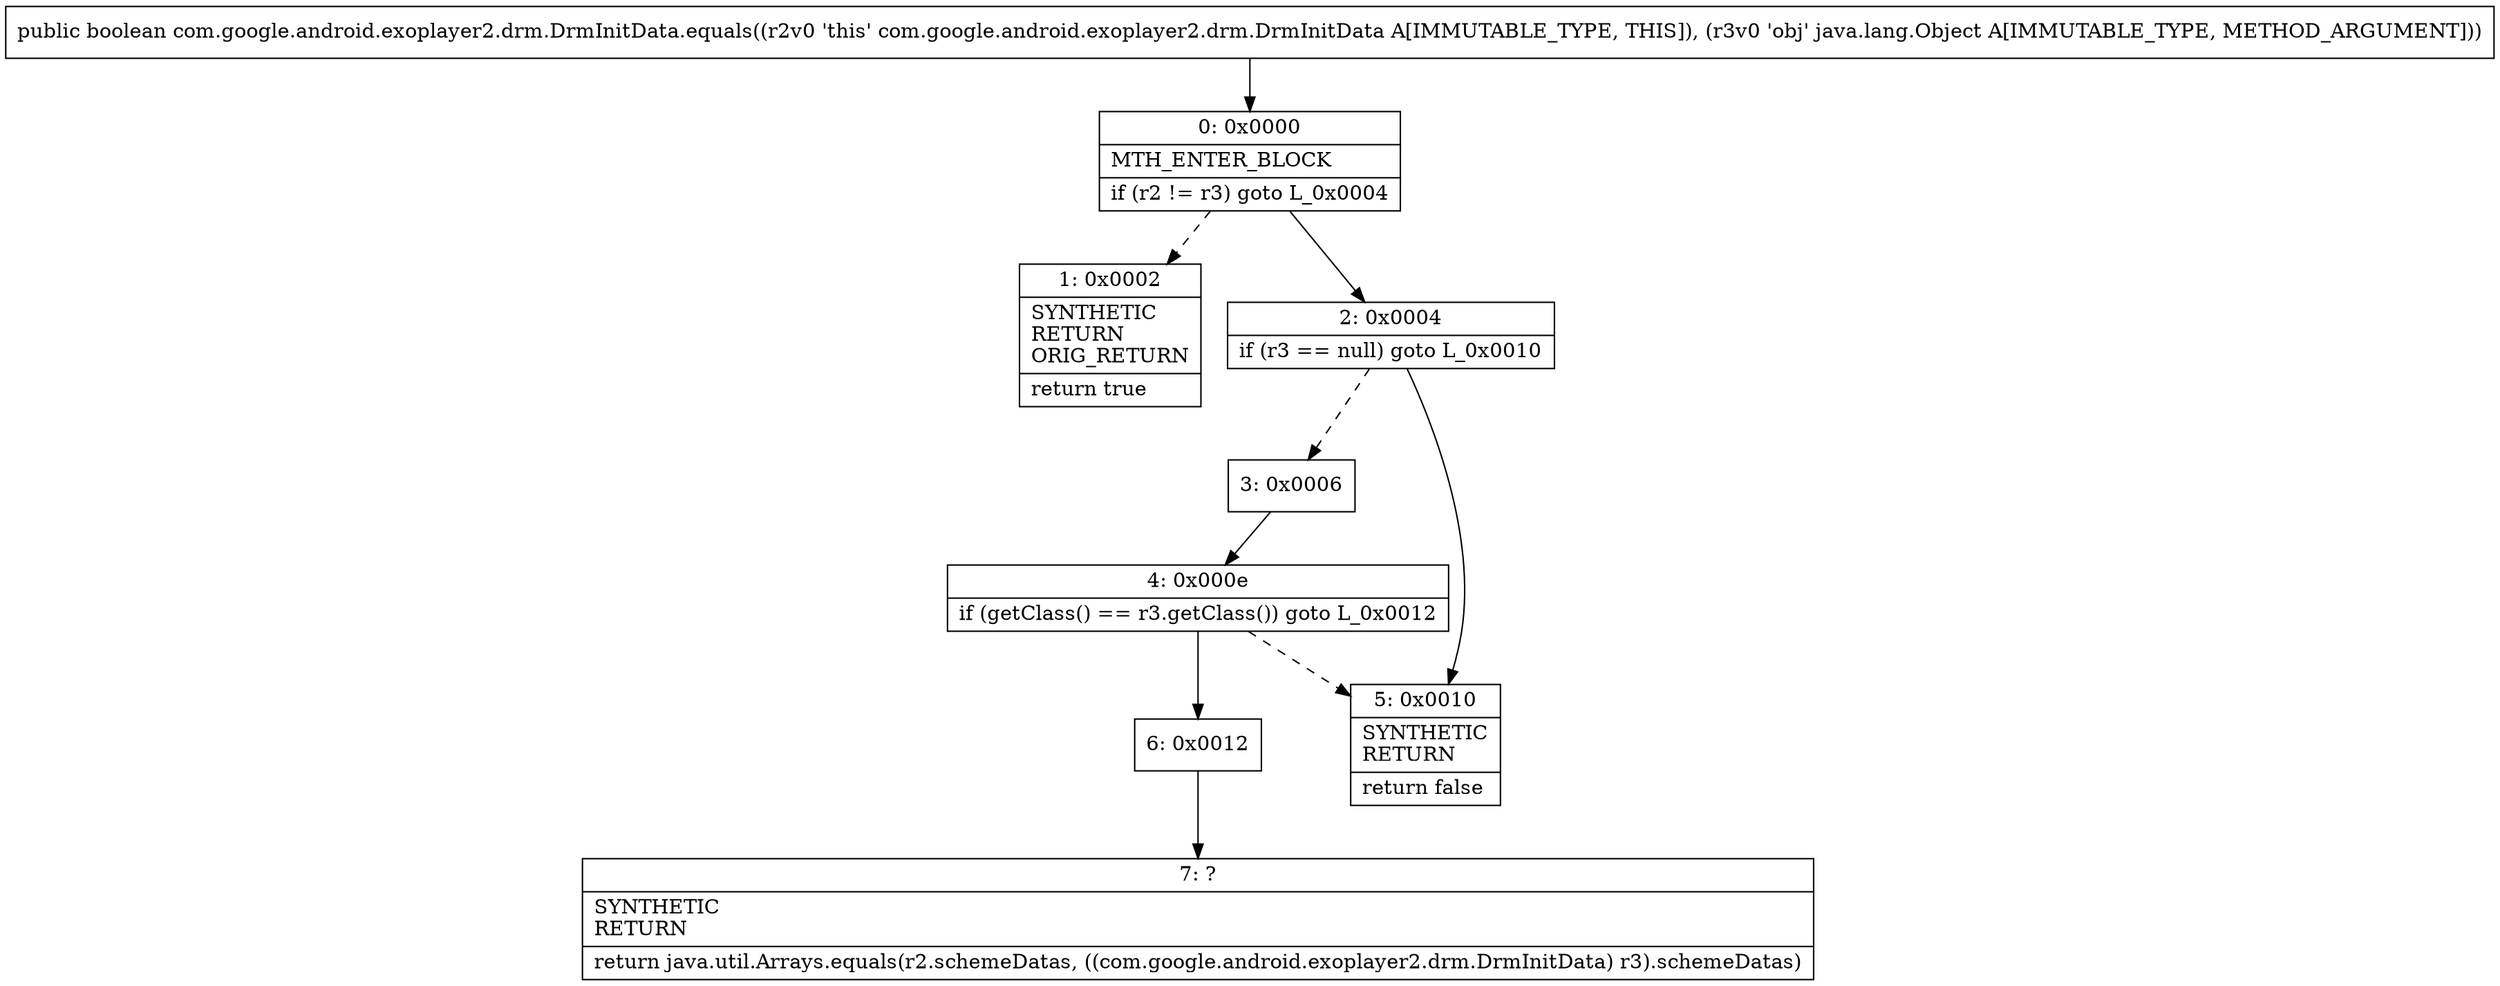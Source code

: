 digraph "CFG forcom.google.android.exoplayer2.drm.DrmInitData.equals(Ljava\/lang\/Object;)Z" {
Node_0 [shape=record,label="{0\:\ 0x0000|MTH_ENTER_BLOCK\l|if (r2 != r3) goto L_0x0004\l}"];
Node_1 [shape=record,label="{1\:\ 0x0002|SYNTHETIC\lRETURN\lORIG_RETURN\l|return true\l}"];
Node_2 [shape=record,label="{2\:\ 0x0004|if (r3 == null) goto L_0x0010\l}"];
Node_3 [shape=record,label="{3\:\ 0x0006}"];
Node_4 [shape=record,label="{4\:\ 0x000e|if (getClass() == r3.getClass()) goto L_0x0012\l}"];
Node_5 [shape=record,label="{5\:\ 0x0010|SYNTHETIC\lRETURN\l|return false\l}"];
Node_6 [shape=record,label="{6\:\ 0x0012}"];
Node_7 [shape=record,label="{7\:\ ?|SYNTHETIC\lRETURN\l|return java.util.Arrays.equals(r2.schemeDatas, ((com.google.android.exoplayer2.drm.DrmInitData) r3).schemeDatas)\l}"];
MethodNode[shape=record,label="{public boolean com.google.android.exoplayer2.drm.DrmInitData.equals((r2v0 'this' com.google.android.exoplayer2.drm.DrmInitData A[IMMUTABLE_TYPE, THIS]), (r3v0 'obj' java.lang.Object A[IMMUTABLE_TYPE, METHOD_ARGUMENT])) }"];
MethodNode -> Node_0;
Node_0 -> Node_1[style=dashed];
Node_0 -> Node_2;
Node_2 -> Node_3[style=dashed];
Node_2 -> Node_5;
Node_3 -> Node_4;
Node_4 -> Node_5[style=dashed];
Node_4 -> Node_6;
Node_6 -> Node_7;
}

